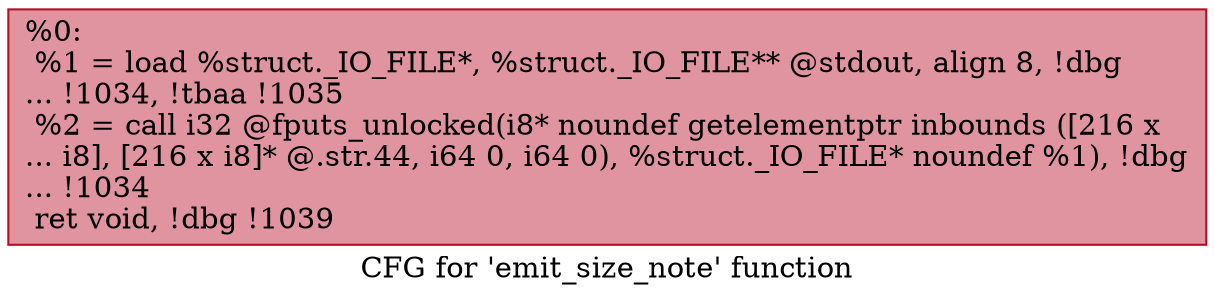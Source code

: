digraph "CFG for 'emit_size_note' function" {
	label="CFG for 'emit_size_note' function";

	Node0xba1940 [shape=record,color="#b70d28ff", style=filled, fillcolor="#b70d2870",label="{%0:\l  %1 = load %struct._IO_FILE*, %struct._IO_FILE** @stdout, align 8, !dbg\l... !1034, !tbaa !1035\l  %2 = call i32 @fputs_unlocked(i8* noundef getelementptr inbounds ([216 x\l... i8], [216 x i8]* @.str.44, i64 0, i64 0), %struct._IO_FILE* noundef %1), !dbg\l... !1034\l  ret void, !dbg !1039\l}"];
}
